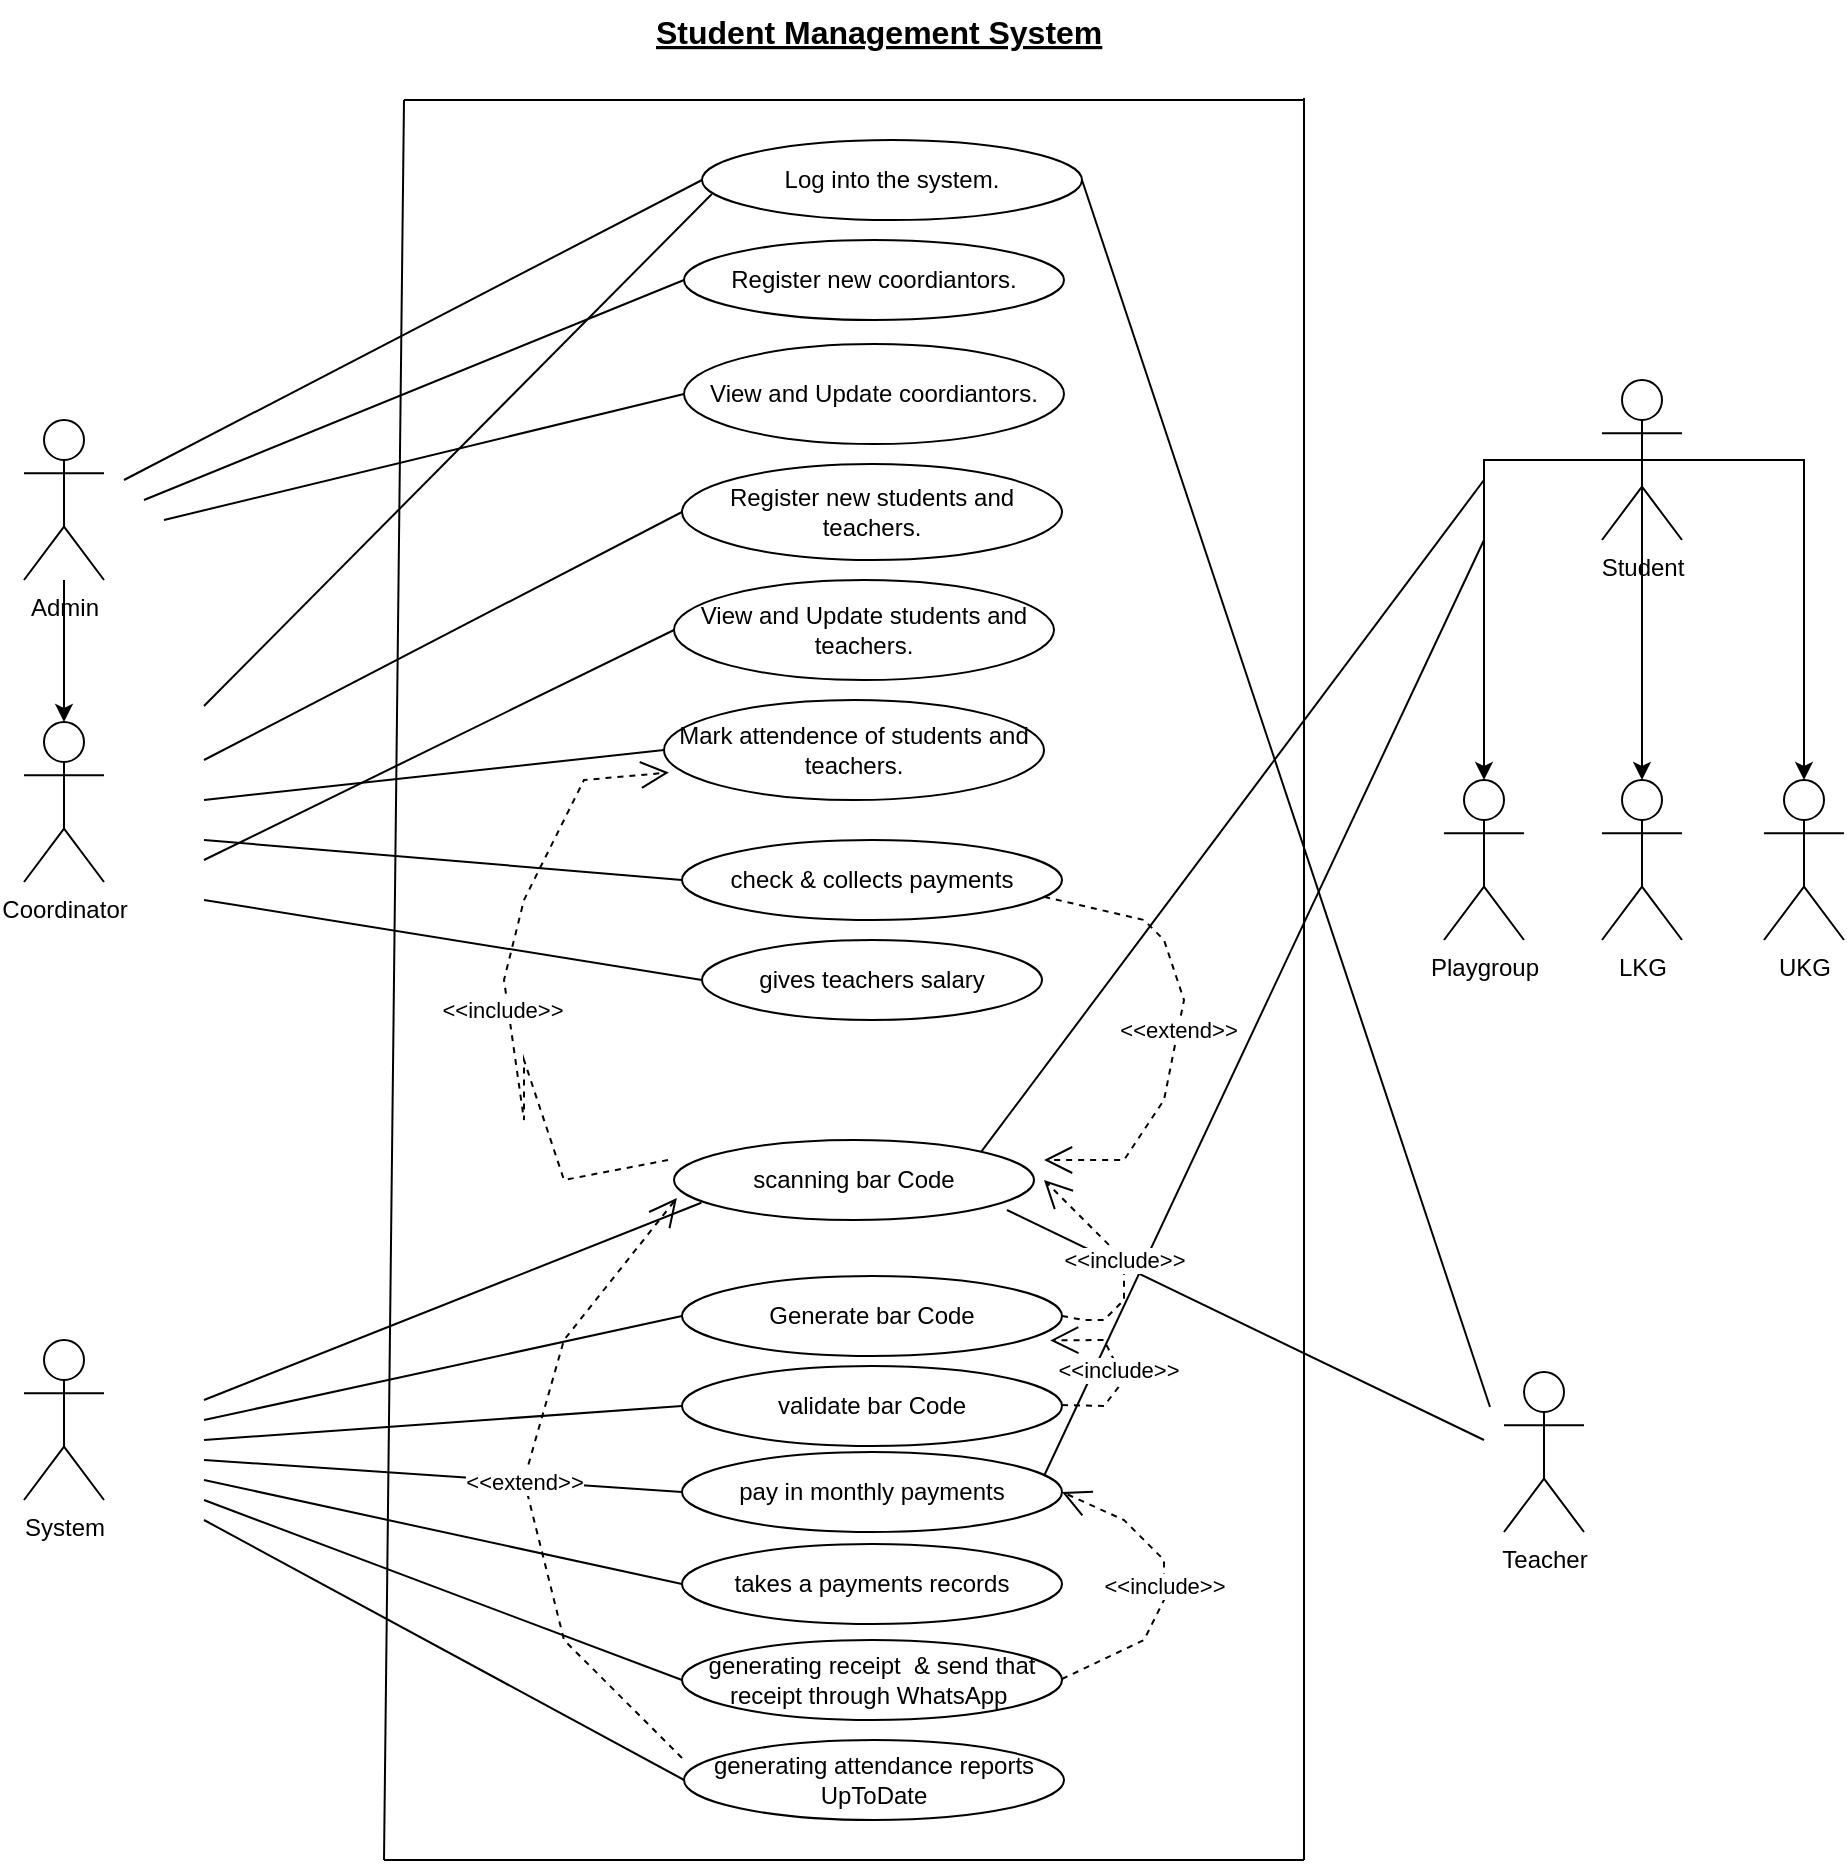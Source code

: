 <mxfile version="20.8.23" type="github">
  <diagram name="Page-1" id="ubEjw9Soe5WlUHQYBvOu">
    <mxGraphModel dx="2140" dy="1673" grid="1" gridSize="10" guides="1" tooltips="1" connect="1" arrows="1" fold="1" page="1" pageScale="1" pageWidth="850" pageHeight="1100" math="0" shadow="0">
      <root>
        <mxCell id="0" />
        <mxCell id="1" parent="0" />
        <object label="Teacher" id="Pv28IN-DxyeYV7XUeNie-11">
          <mxCell style="shape=umlActor;verticalLabelPosition=bottom;verticalAlign=top;html=1;" parent="1" vertex="1">
            <mxGeometry x="730" y="356" width="40" height="80" as="geometry" />
          </mxCell>
        </object>
        <mxCell id="c3HVRP4QYgYHFnV6ZERY-2" value="check &amp;amp; collects payments" style="ellipse;whiteSpace=wrap;html=1;" parent="1" vertex="1">
          <mxGeometry x="319" y="90" width="190" height="40" as="geometry" />
        </mxCell>
        <mxCell id="c3HVRP4QYgYHFnV6ZERY-3" value="gives teachers salary" style="ellipse;whiteSpace=wrap;html=1;" parent="1" vertex="1">
          <mxGeometry x="329" y="140" width="170" height="40" as="geometry" />
        </mxCell>
        <mxCell id="c3HVRP4QYgYHFnV6ZERY-4" value="scanning bar Code" style="ellipse;whiteSpace=wrap;html=1;" parent="1" vertex="1">
          <mxGeometry x="315" y="240" width="180" height="40" as="geometry" />
        </mxCell>
        <mxCell id="c3HVRP4QYgYHFnV6ZERY-7" value="Generate bar Code" style="ellipse;whiteSpace=wrap;html=1;" parent="1" vertex="1">
          <mxGeometry x="319" y="308" width="190" height="40" as="geometry" />
        </mxCell>
        <mxCell id="c3HVRP4QYgYHFnV6ZERY-8" value="validate bar Code" style="ellipse;whiteSpace=wrap;html=1;" parent="1" vertex="1">
          <mxGeometry x="319" y="353" width="190" height="40" as="geometry" />
        </mxCell>
        <object label="System" id="c3HVRP4QYgYHFnV6ZERY-13">
          <mxCell style="shape=umlActor;verticalLabelPosition=bottom;verticalAlign=top;html=1;" parent="1" vertex="1">
            <mxGeometry x="-10" y="340" width="40" height="80" as="geometry" />
          </mxCell>
        </object>
        <mxCell id="c3HVRP4QYgYHFnV6ZERY-14" value="pay in monthly payments" style="ellipse;whiteSpace=wrap;html=1;" parent="1" vertex="1">
          <mxGeometry x="319" y="396" width="190" height="40" as="geometry" />
        </mxCell>
        <mxCell id="c3HVRP4QYgYHFnV6ZERY-16" value="" style="endArrow=none;html=1;rounded=0;" parent="1" edge="1">
          <mxGeometry width="50" height="50" relative="1" as="geometry">
            <mxPoint x="170" y="600" as="sourcePoint" />
            <mxPoint x="180" y="-280" as="targetPoint" />
          </mxGeometry>
        </mxCell>
        <mxCell id="c3HVRP4QYgYHFnV6ZERY-17" value="" style="endArrow=none;html=1;rounded=0;" parent="1" edge="1">
          <mxGeometry width="50" height="50" relative="1" as="geometry">
            <mxPoint x="630" y="600" as="sourcePoint" />
            <mxPoint x="630" y="-281" as="targetPoint" />
          </mxGeometry>
        </mxCell>
        <mxCell id="c3HVRP4QYgYHFnV6ZERY-18" value="" style="endArrow=none;html=1;rounded=0;entryX=0;entryY=0.5;entryDx=0;entryDy=0;" parent="1" target="c3HVRP4QYgYHFnV6ZERY-7" edge="1">
          <mxGeometry width="50" height="50" relative="1" as="geometry">
            <mxPoint x="80" y="380" as="sourcePoint" />
            <mxPoint x="210" y="420" as="targetPoint" />
          </mxGeometry>
        </mxCell>
        <mxCell id="c3HVRP4QYgYHFnV6ZERY-19" value="" style="endArrow=none;html=1;rounded=0;entryX=0;entryY=0.5;entryDx=0;entryDy=0;" parent="1" target="c3HVRP4QYgYHFnV6ZERY-14" edge="1">
          <mxGeometry width="50" height="50" relative="1" as="geometry">
            <mxPoint x="80" y="400" as="sourcePoint" />
            <mxPoint x="210" y="480" as="targetPoint" />
          </mxGeometry>
        </mxCell>
        <mxCell id="c3HVRP4QYgYHFnV6ZERY-25" value="" style="endArrow=none;html=1;rounded=0;entryX=0;entryY=0.5;entryDx=0;entryDy=0;" parent="1" target="c3HVRP4QYgYHFnV6ZERY-8" edge="1">
          <mxGeometry width="50" height="50" relative="1" as="geometry">
            <mxPoint x="80" y="390" as="sourcePoint" />
            <mxPoint x="350" y="460" as="targetPoint" />
          </mxGeometry>
        </mxCell>
        <mxCell id="c3HVRP4QYgYHFnV6ZERY-27" value="" style="endArrow=none;html=1;rounded=0;exitX=1;exitY=0;exitDx=0;exitDy=0;" parent="1" source="c3HVRP4QYgYHFnV6ZERY-4" edge="1">
          <mxGeometry width="50" height="50" relative="1" as="geometry">
            <mxPoint x="520" y="220" as="sourcePoint" />
            <mxPoint x="720" y="-90" as="targetPoint" />
          </mxGeometry>
        </mxCell>
        <mxCell id="c3HVRP4QYgYHFnV6ZERY-29" value="takes a payments records" style="ellipse;whiteSpace=wrap;html=1;" parent="1" vertex="1">
          <mxGeometry x="319" y="442" width="190" height="40" as="geometry" />
        </mxCell>
        <mxCell id="WhDdKDSkJW6FN5Jh-hv0-1" style="edgeStyle=orthogonalEdgeStyle;rounded=0;orthogonalLoop=1;jettySize=auto;html=1;exitX=0.5;exitY=0.5;exitDx=0;exitDy=0;exitPerimeter=0;entryX=0.5;entryY=0;entryDx=0;entryDy=0;entryPerimeter=0;" parent="1" source="WhDdKDSkJW6FN5Jh-hv0-4" target="WhDdKDSkJW6FN5Jh-hv0-5" edge="1">
          <mxGeometry relative="1" as="geometry" />
        </mxCell>
        <mxCell id="WhDdKDSkJW6FN5Jh-hv0-2" style="edgeStyle=orthogonalEdgeStyle;rounded=0;orthogonalLoop=1;jettySize=auto;html=1;exitX=0.5;exitY=0.5;exitDx=0;exitDy=0;exitPerimeter=0;entryX=0.5;entryY=0;entryDx=0;entryDy=0;entryPerimeter=0;" parent="1" source="WhDdKDSkJW6FN5Jh-hv0-4" target="WhDdKDSkJW6FN5Jh-hv0-6" edge="1">
          <mxGeometry relative="1" as="geometry" />
        </mxCell>
        <mxCell id="WhDdKDSkJW6FN5Jh-hv0-3" style="edgeStyle=orthogonalEdgeStyle;rounded=0;orthogonalLoop=1;jettySize=auto;html=1;exitX=0.5;exitY=0.5;exitDx=0;exitDy=0;exitPerimeter=0;entryX=0.5;entryY=0;entryDx=0;entryDy=0;entryPerimeter=0;" parent="1" source="WhDdKDSkJW6FN5Jh-hv0-4" target="WhDdKDSkJW6FN5Jh-hv0-7" edge="1">
          <mxGeometry relative="1" as="geometry" />
        </mxCell>
        <object label="Student" id="WhDdKDSkJW6FN5Jh-hv0-4">
          <mxCell style="shape=umlActor;verticalLabelPosition=bottom;verticalAlign=top;html=1;" parent="1" vertex="1">
            <mxGeometry x="779" y="-140" width="40" height="80" as="geometry" />
          </mxCell>
        </object>
        <object label="Playgroup" id="WhDdKDSkJW6FN5Jh-hv0-5">
          <mxCell style="shape=umlActor;verticalLabelPosition=bottom;verticalAlign=top;html=1;" parent="1" vertex="1">
            <mxGeometry x="700" y="60" width="40" height="80" as="geometry" />
          </mxCell>
        </object>
        <object label="LKG" id="WhDdKDSkJW6FN5Jh-hv0-6">
          <mxCell style="shape=umlActor;verticalLabelPosition=bottom;verticalAlign=top;html=1;" parent="1" vertex="1">
            <mxGeometry x="779" y="60" width="40" height="80" as="geometry" />
          </mxCell>
        </object>
        <object label="UKG" id="WhDdKDSkJW6FN5Jh-hv0-7">
          <mxCell style="shape=umlActor;verticalLabelPosition=bottom;verticalAlign=top;html=1;" parent="1" vertex="1">
            <mxGeometry x="860" y="60" width="40" height="80" as="geometry" />
          </mxCell>
        </object>
        <mxCell id="WhDdKDSkJW6FN5Jh-hv0-8" value="Log into the system." style="ellipse;whiteSpace=wrap;html=1;" parent="1" vertex="1">
          <mxGeometry x="329" y="-260" width="190" height="40" as="geometry" />
        </mxCell>
        <mxCell id="WhDdKDSkJW6FN5Jh-hv0-9" value="Register new students and teachers." style="ellipse;whiteSpace=wrap;html=1;" parent="1" vertex="1">
          <mxGeometry x="319" y="-98" width="190" height="48" as="geometry" />
        </mxCell>
        <mxCell id="WhDdKDSkJW6FN5Jh-hv0-11" value="Mark attendence of students and teachers." style="ellipse;whiteSpace=wrap;html=1;" parent="1" vertex="1">
          <mxGeometry x="310" y="20" width="190" height="50" as="geometry" />
        </mxCell>
        <mxCell id="WhDdKDSkJW6FN5Jh-hv0-13" value="View and Update students and teachers." style="ellipse;whiteSpace=wrap;html=1;" parent="1" vertex="1">
          <mxGeometry x="315" y="-40" width="190" height="50" as="geometry" />
        </mxCell>
        <mxCell id="7xUlFl-p-RULqjD4C0kn-6" value="" style="endArrow=none;html=1;rounded=0;entryX=0;entryY=0.5;entryDx=0;entryDy=0;" parent="1" target="WhDdKDSkJW6FN5Jh-hv0-8" edge="1">
          <mxGeometry width="50" height="50" relative="1" as="geometry">
            <mxPoint x="40" y="-90" as="sourcePoint" />
            <mxPoint x="300" y="-120" as="targetPoint" />
          </mxGeometry>
        </mxCell>
        <mxCell id="7xUlFl-p-RULqjD4C0kn-7" value="" style="endArrow=none;html=1;rounded=0;entryX=0;entryY=0.5;entryDx=0;entryDy=0;" parent="1" target="WhDdKDSkJW6FN5Jh-hv0-9" edge="1">
          <mxGeometry width="50" height="50" relative="1" as="geometry">
            <mxPoint x="80" y="50" as="sourcePoint" />
            <mxPoint x="330" y="-120" as="targetPoint" />
          </mxGeometry>
        </mxCell>
        <mxCell id="7xUlFl-p-RULqjD4C0kn-8" value="" style="endArrow=none;html=1;rounded=0;entryX=0;entryY=0.5;entryDx=0;entryDy=0;" parent="1" target="WhDdKDSkJW6FN5Jh-hv0-11" edge="1">
          <mxGeometry width="50" height="50" relative="1" as="geometry">
            <mxPoint x="80" y="70" as="sourcePoint" />
            <mxPoint x="319" y="-30" as="targetPoint" />
          </mxGeometry>
        </mxCell>
        <mxCell id="7xUlFl-p-RULqjD4C0kn-10" value="" style="endArrow=none;html=1;rounded=0;entryX=0;entryY=0.5;entryDx=0;entryDy=0;" parent="1" target="c3HVRP4QYgYHFnV6ZERY-2" edge="1">
          <mxGeometry width="50" height="50" relative="1" as="geometry">
            <mxPoint x="80" y="90" as="sourcePoint" />
            <mxPoint x="329" y="53" as="targetPoint" />
          </mxGeometry>
        </mxCell>
        <mxCell id="7xUlFl-p-RULqjD4C0kn-11" value="" style="endArrow=none;html=1;rounded=0;entryX=0;entryY=0.5;entryDx=0;entryDy=0;" parent="1" target="WhDdKDSkJW6FN5Jh-hv0-13" edge="1">
          <mxGeometry width="50" height="50" relative="1" as="geometry">
            <mxPoint x="80" y="100" as="sourcePoint" />
            <mxPoint x="310" y="130" as="targetPoint" />
          </mxGeometry>
        </mxCell>
        <mxCell id="7xUlFl-p-RULqjD4C0kn-13" value="" style="endArrow=none;html=1;rounded=0;entryX=0;entryY=0.5;entryDx=0;entryDy=0;" parent="1" target="c3HVRP4QYgYHFnV6ZERY-3" edge="1">
          <mxGeometry width="50" height="50" relative="1" as="geometry">
            <mxPoint x="80" y="120" as="sourcePoint" />
            <mxPoint x="359" y="83" as="targetPoint" />
          </mxGeometry>
        </mxCell>
        <mxCell id="7xUlFl-p-RULqjD4C0kn-15" value="" style="endArrow=none;html=1;rounded=0;entryX=0.076;entryY=0.785;entryDx=0;entryDy=0;entryPerimeter=0;" parent="1" target="c3HVRP4QYgYHFnV6ZERY-4" edge="1">
          <mxGeometry width="50" height="50" relative="1" as="geometry">
            <mxPoint x="80" y="370" as="sourcePoint" />
            <mxPoint x="319" y="288" as="targetPoint" />
          </mxGeometry>
        </mxCell>
        <mxCell id="6EaZuIgObcY7H1KyTf7o-1" value="" style="endArrow=none;html=1;rounded=0;exitX=0.925;exitY=0.875;exitDx=0;exitDy=0;exitPerimeter=0;" parent="1" source="c3HVRP4QYgYHFnV6ZERY-4" edge="1">
          <mxGeometry width="50" height="50" relative="1" as="geometry">
            <mxPoint x="510" y="288" as="sourcePoint" />
            <mxPoint x="720" y="390" as="targetPoint" />
          </mxGeometry>
        </mxCell>
        <mxCell id="8jlHhbLGYUdn-NlP1jrM-1" value="" style="endArrow=none;html=1;rounded=0;entryX=0;entryY=0.5;entryDx=0;entryDy=0;" parent="1" target="c3HVRP4QYgYHFnV6ZERY-29" edge="1">
          <mxGeometry width="50" height="50" relative="1" as="geometry">
            <mxPoint x="80" y="410" as="sourcePoint" />
            <mxPoint x="130" y="408" as="targetPoint" />
          </mxGeometry>
        </mxCell>
        <object label="Coordinator" id="8jlHhbLGYUdn-NlP1jrM-7">
          <mxCell style="shape=umlActor;verticalLabelPosition=bottom;verticalAlign=top;html=1;" parent="1" vertex="1">
            <mxGeometry x="-10" y="31" width="40" height="80" as="geometry" />
          </mxCell>
        </object>
        <mxCell id="8jlHhbLGYUdn-NlP1jrM-10" value="&amp;lt;&amp;lt;extend&amp;gt;&amp;gt;" style="endArrow=open;endSize=12;dashed=1;html=1;rounded=0;exitX=0.953;exitY=0.71;exitDx=0;exitDy=0;exitPerimeter=0;" parent="1" source="c3HVRP4QYgYHFnV6ZERY-2" edge="1">
          <mxGeometry x="0.005" width="160" relative="1" as="geometry">
            <mxPoint x="510" y="90" as="sourcePoint" />
            <mxPoint x="500" y="250" as="targetPoint" />
            <Array as="points">
              <mxPoint x="550" y="130" />
              <mxPoint x="560" y="140" />
              <mxPoint x="570" y="170" />
              <mxPoint x="560" y="220" />
              <mxPoint x="540" y="250" />
            </Array>
            <mxPoint as="offset" />
          </mxGeometry>
        </mxCell>
        <mxCell id="8jlHhbLGYUdn-NlP1jrM-13" value="&amp;lt;&amp;lt;include&amp;gt;&amp;gt;" style="endArrow=open;endSize=12;dashed=1;html=1;rounded=0;entryX=0.013;entryY=0.725;entryDx=0;entryDy=0;entryPerimeter=0;" parent="1" target="WhDdKDSkJW6FN5Jh-hv0-11" edge="1">
          <mxGeometry x="0.099" y="3" width="160" relative="1" as="geometry">
            <mxPoint x="312" y="250" as="sourcePoint" />
            <mxPoint x="330" y="50" as="targetPoint" />
            <Array as="points">
              <mxPoint x="260" y="260" />
              <mxPoint x="240" y="200" />
              <mxPoint x="240" y="230" />
              <mxPoint x="230" y="160" />
              <mxPoint x="240" y="120" />
              <mxPoint x="270" y="60" />
            </Array>
            <mxPoint as="offset" />
          </mxGeometry>
        </mxCell>
        <mxCell id="8jlHhbLGYUdn-NlP1jrM-17" value="generating receipt&amp;nbsp; &amp;amp; send that receipt through WhatsApp&amp;nbsp;" style="ellipse;whiteSpace=wrap;html=1;" parent="1" vertex="1">
          <mxGeometry x="319" y="490" width="190" height="40" as="geometry" />
        </mxCell>
        <mxCell id="8jlHhbLGYUdn-NlP1jrM-18" value="" style="endArrow=none;html=1;rounded=0;entryX=0;entryY=0.5;entryDx=0;entryDy=0;" parent="1" target="8jlHhbLGYUdn-NlP1jrM-17" edge="1">
          <mxGeometry width="50" height="50" relative="1" as="geometry">
            <mxPoint x="80" y="420" as="sourcePoint" />
            <mxPoint x="329" y="472" as="targetPoint" />
          </mxGeometry>
        </mxCell>
        <mxCell id="8jlHhbLGYUdn-NlP1jrM-19" value="" style="endArrow=none;html=1;rounded=0;" parent="1" edge="1">
          <mxGeometry width="50" height="50" relative="1" as="geometry">
            <mxPoint x="500" y="408" as="sourcePoint" />
            <mxPoint x="720" y="-60" as="targetPoint" />
          </mxGeometry>
        </mxCell>
        <mxCell id="8jlHhbLGYUdn-NlP1jrM-20" value="&amp;lt;&amp;lt;include&amp;gt;&amp;gt;" style="endArrow=open;endSize=12;dashed=1;html=1;rounded=0;exitX=1;exitY=0.5;exitDx=0;exitDy=0;" parent="1" source="c3HVRP4QYgYHFnV6ZERY-7" edge="1">
          <mxGeometry width="160" relative="1" as="geometry">
            <mxPoint x="509" y="330" as="sourcePoint" />
            <mxPoint x="500" y="260" as="targetPoint" />
            <Array as="points">
              <mxPoint x="520" y="330" />
              <mxPoint x="530" y="330" />
              <mxPoint x="540" y="320" />
              <mxPoint x="540" y="310" />
              <mxPoint x="540" y="300" />
              <mxPoint x="530" y="290" />
            </Array>
          </mxGeometry>
        </mxCell>
        <mxCell id="8jlHhbLGYUdn-NlP1jrM-22" value="&amp;lt;&amp;lt;include&amp;gt;&amp;gt;" style="endArrow=open;endSize=12;dashed=1;html=1;rounded=0;entryX=1;entryY=0.5;entryDx=0;entryDy=0;" parent="1" target="c3HVRP4QYgYHFnV6ZERY-14" edge="1">
          <mxGeometry width="160" relative="1" as="geometry">
            <mxPoint x="509" y="509.5" as="sourcePoint" />
            <mxPoint x="669" y="509.5" as="targetPoint" />
            <Array as="points">
              <mxPoint x="550" y="490" />
              <mxPoint x="560" y="470" />
              <mxPoint x="560" y="450" />
              <mxPoint x="550" y="440" />
              <mxPoint x="540" y="430" />
            </Array>
          </mxGeometry>
        </mxCell>
        <mxCell id="8jlHhbLGYUdn-NlP1jrM-23" value="generating attendance reports UpToDate" style="ellipse;whiteSpace=wrap;html=1;" parent="1" vertex="1">
          <mxGeometry x="320" y="540" width="190" height="40" as="geometry" />
        </mxCell>
        <mxCell id="8jlHhbLGYUdn-NlP1jrM-24" value="" style="endArrow=none;html=1;rounded=0;entryX=0;entryY=0.5;entryDx=0;entryDy=0;" parent="1" target="8jlHhbLGYUdn-NlP1jrM-23" edge="1">
          <mxGeometry width="50" height="50" relative="1" as="geometry">
            <mxPoint x="80" y="430" as="sourcePoint" />
            <mxPoint x="329" y="520" as="targetPoint" />
          </mxGeometry>
        </mxCell>
        <mxCell id="8jlHhbLGYUdn-NlP1jrM-25" value="&amp;lt;&amp;lt;extend&amp;gt;&amp;gt;" style="endArrow=open;endSize=12;dashed=1;html=1;rounded=0;entryX=0.008;entryY=0.725;entryDx=0;entryDy=0;entryPerimeter=0;" parent="1" target="c3HVRP4QYgYHFnV6ZERY-4" edge="1">
          <mxGeometry width="160" relative="1" as="geometry">
            <mxPoint x="319" y="549" as="sourcePoint" />
            <mxPoint x="479" y="549" as="targetPoint" />
            <Array as="points">
              <mxPoint x="260" y="490" />
              <mxPoint x="240" y="410" />
              <mxPoint x="260" y="340" />
            </Array>
          </mxGeometry>
        </mxCell>
        <mxCell id="-VERX3WkLic2M4nL2lEt-1" value="&amp;lt;&amp;lt;include&amp;gt;&amp;gt;" style="endArrow=open;endSize=12;dashed=1;html=1;rounded=0;entryX=0.969;entryY=0.805;entryDx=0;entryDy=0;entryPerimeter=0;" parent="1" target="c3HVRP4QYgYHFnV6ZERY-7" edge="1">
          <mxGeometry width="160" relative="1" as="geometry">
            <mxPoint x="509" y="372.5" as="sourcePoint" />
            <mxPoint x="669" y="372.5" as="targetPoint" />
            <Array as="points">
              <mxPoint x="530" y="373" />
              <mxPoint x="540" y="360" />
              <mxPoint x="530" y="340" />
            </Array>
          </mxGeometry>
        </mxCell>
        <mxCell id="y69stodOiOF1RWaEoGf6-2" value="" style="edgeStyle=orthogonalEdgeStyle;rounded=0;orthogonalLoop=1;jettySize=auto;html=1;" parent="1" source="y69stodOiOF1RWaEoGf6-1" target="8jlHhbLGYUdn-NlP1jrM-7" edge="1">
          <mxGeometry relative="1" as="geometry" />
        </mxCell>
        <object label="Admin" id="y69stodOiOF1RWaEoGf6-1">
          <mxCell style="shape=umlActor;verticalLabelPosition=bottom;verticalAlign=top;html=1;" parent="1" vertex="1">
            <mxGeometry x="-10" y="-120" width="40" height="80" as="geometry" />
          </mxCell>
        </object>
        <mxCell id="y69stodOiOF1RWaEoGf6-4" value="Register new coordiantors." style="ellipse;whiteSpace=wrap;html=1;" parent="1" vertex="1">
          <mxGeometry x="320" y="-210" width="190" height="40" as="geometry" />
        </mxCell>
        <mxCell id="y69stodOiOF1RWaEoGf6-5" value="" style="endArrow=none;html=1;rounded=0;entryX=0;entryY=0.5;entryDx=0;entryDy=0;" parent="1" target="y69stodOiOF1RWaEoGf6-4" edge="1">
          <mxGeometry width="50" height="50" relative="1" as="geometry">
            <mxPoint x="50" y="-80" as="sourcePoint" />
            <mxPoint x="330" y="-250" as="targetPoint" />
          </mxGeometry>
        </mxCell>
        <mxCell id="y69stodOiOF1RWaEoGf6-6" value="View and Update coordiantors." style="ellipse;whiteSpace=wrap;html=1;" parent="1" vertex="1">
          <mxGeometry x="320" y="-158" width="190" height="50" as="geometry" />
        </mxCell>
        <mxCell id="y69stodOiOF1RWaEoGf6-9" value="" style="endArrow=none;html=1;rounded=0;entryX=0;entryY=0.5;entryDx=0;entryDy=0;" parent="1" target="y69stodOiOF1RWaEoGf6-6" edge="1">
          <mxGeometry width="50" height="50" relative="1" as="geometry">
            <mxPoint x="60" y="-70" as="sourcePoint" />
            <mxPoint x="330" y="-190" as="targetPoint" />
          </mxGeometry>
        </mxCell>
        <mxCell id="RuGUEuUdeiehYVYY_9XW-3" value="" style="endArrow=none;html=1;rounded=0;entryX=0.026;entryY=0.675;entryDx=0;entryDy=0;entryPerimeter=0;" parent="1" target="WhDdKDSkJW6FN5Jh-hv0-8" edge="1">
          <mxGeometry width="50" height="50" relative="1" as="geometry">
            <mxPoint x="80" y="23" as="sourcePoint" />
            <mxPoint x="360" y="-137" as="targetPoint" />
          </mxGeometry>
        </mxCell>
        <mxCell id="RuGUEuUdeiehYVYY_9XW-4" value="Student Management System" style="text;strokeColor=none;fillColor=none;spacingLeft=4;spacingRight=4;overflow=hidden;rotatable=0;points=[[0,0.5],[1,0.5]];portConstraint=eastwest;fontSize=16;fontStyle=5" parent="1" vertex="1">
          <mxGeometry x="300" y="-330" width="250" height="30" as="geometry" />
        </mxCell>
        <mxCell id="RuGUEuUdeiehYVYY_9XW-5" value="" style="endArrow=none;html=1;rounded=0;" parent="1" edge="1">
          <mxGeometry relative="1" as="geometry">
            <mxPoint x="180" y="-280" as="sourcePoint" />
            <mxPoint x="630" y="-280" as="targetPoint" />
          </mxGeometry>
        </mxCell>
        <mxCell id="RuGUEuUdeiehYVYY_9XW-7" value="" style="endArrow=none;html=1;rounded=0;" parent="1" edge="1">
          <mxGeometry relative="1" as="geometry">
            <mxPoint x="170" y="600" as="sourcePoint" />
            <mxPoint x="630" y="600" as="targetPoint" />
          </mxGeometry>
        </mxCell>
        <mxCell id="DtH-T5ygPQCJHOaNmv-f-1" value="" style="endArrow=none;html=1;rounded=0;exitX=1;exitY=0.5;exitDx=0;exitDy=0;" parent="1" source="WhDdKDSkJW6FN5Jh-hv0-8" edge="1">
          <mxGeometry width="50" height="50" relative="1" as="geometry">
            <mxPoint x="490" y="282.5" as="sourcePoint" />
            <mxPoint x="723" y="373.5" as="targetPoint" />
          </mxGeometry>
        </mxCell>
      </root>
    </mxGraphModel>
  </diagram>
</mxfile>
